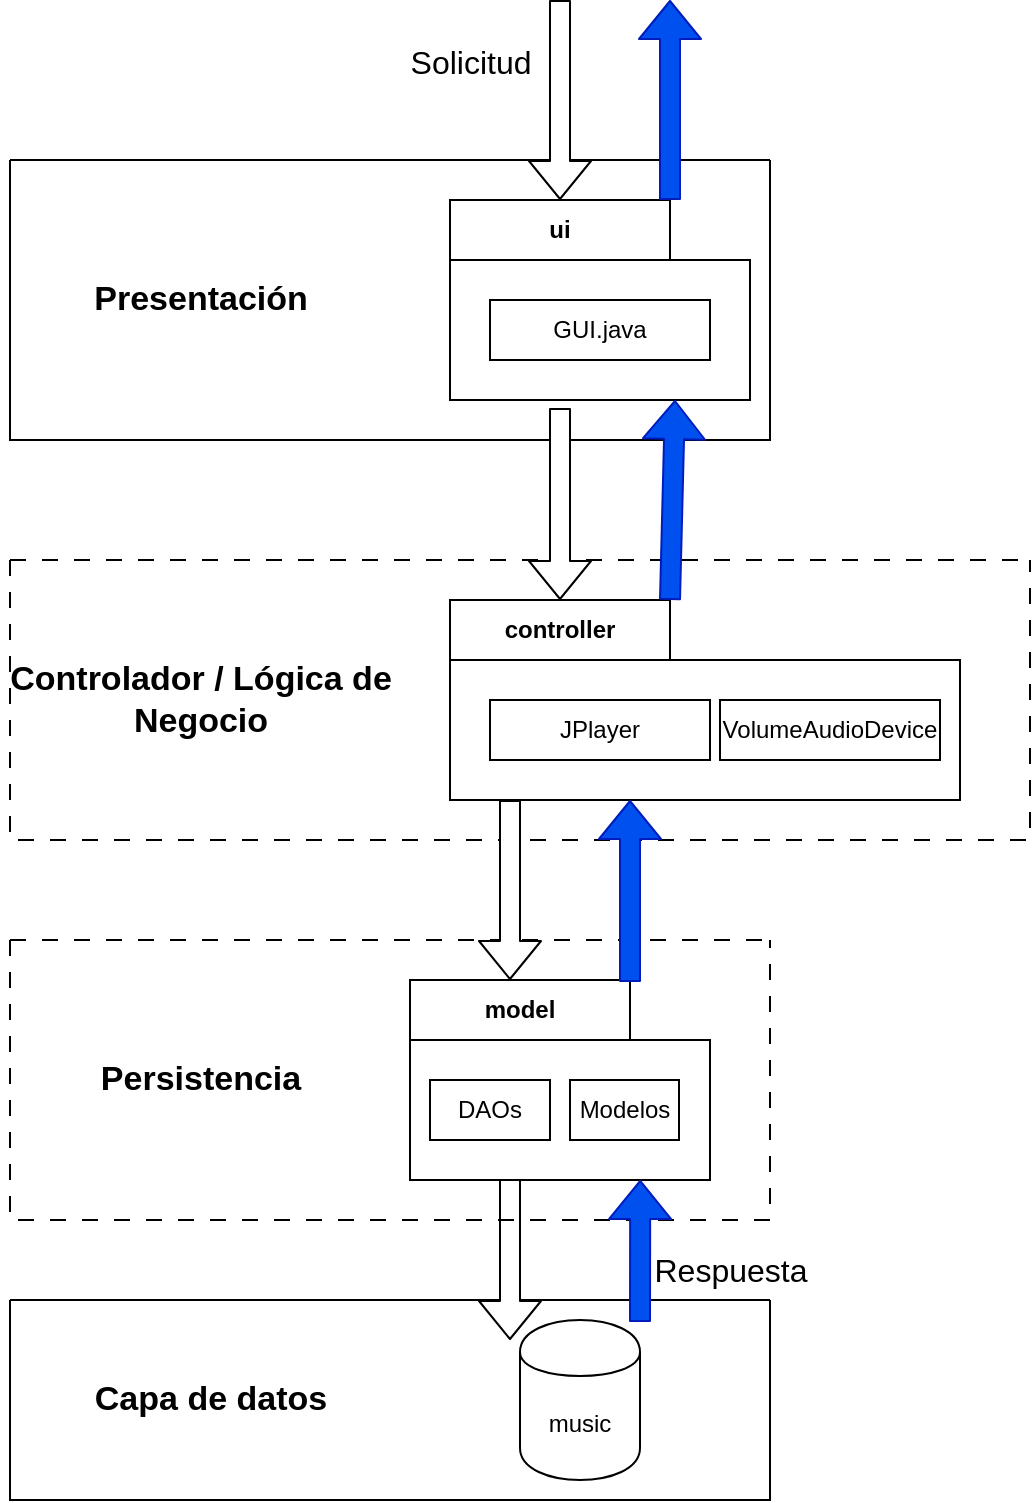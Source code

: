 <mxfile>
    <diagram id="WDZFgPbYYEUMl3GF2dzZ" name="Page-1">
        <mxGraphModel dx="831" dy="693" grid="1" gridSize="10" guides="1" tooltips="1" connect="1" arrows="1" fold="1" page="1" pageScale="1" pageWidth="850" pageHeight="1100" math="0" shadow="0">
            <root>
                <mxCell id="0"/>
                <mxCell id="1" parent="0"/>
                <mxCell id="2" value="" style="swimlane;startSize=0;" vertex="1" parent="1">
                    <mxGeometry x="110" y="880" width="380" height="100" as="geometry">
                        <mxRectangle x="140" y="230" width="50" height="40" as="alternateBounds"/>
                    </mxGeometry>
                </mxCell>
                <mxCell id="5" value="music" style="shape=cylinder;whiteSpace=wrap;html=1;boundedLbl=1;backgroundOutline=1;" vertex="1" parent="2">
                    <mxGeometry x="255" y="10" width="60" height="80" as="geometry"/>
                </mxCell>
                <mxCell id="6" value="Capa de datos" style="text;html=1;align=center;verticalAlign=middle;resizable=0;points=[];autosize=1;strokeColor=none;fillColor=none;fontStyle=1;fontSize=17;" vertex="1" parent="2">
                    <mxGeometry x="35" y="35" width="130" height="30" as="geometry"/>
                </mxCell>
                <mxCell id="31" style="edgeStyle=none;html=1;shape=flexArrow;fillColor=light-dark(#FFFFFF,#FF8000);strokeColor=light-dark(#000000,#FFB366);" edge="1" parent="2">
                    <mxGeometry relative="1" as="geometry">
                        <mxPoint x="250" y="20" as="targetPoint"/>
                        <mxPoint x="250" y="-61" as="sourcePoint"/>
                    </mxGeometry>
                </mxCell>
                <mxCell id="7" value="" style="swimlane;startSize=0;dashed=1;dashPattern=8 8;" vertex="1" parent="1">
                    <mxGeometry x="110" y="700" width="380" height="140" as="geometry"/>
                </mxCell>
                <mxCell id="11" value="Persistencia" style="text;html=1;align=center;verticalAlign=middle;resizable=0;points=[];autosize=1;strokeColor=none;fillColor=none;fontStyle=1;fontSize=17;" vertex="1" parent="7">
                    <mxGeometry x="40" y="55" width="110" height="30" as="geometry"/>
                </mxCell>
                <mxCell id="23" value="model" style="shape=folder;fontStyle=1;tabWidth=110;tabHeight=30;tabPosition=left;html=1;boundedLbl=1;labelInHeader=1;container=1;collapsible=0;recursiveResize=0;whiteSpace=wrap;" vertex="1" parent="7">
                    <mxGeometry x="200" y="20" width="150" height="100" as="geometry"/>
                </mxCell>
                <mxCell id="24" value="DAOs" style="html=1;whiteSpace=wrap;" vertex="1" parent="23">
                    <mxGeometry width="60" height="30" relative="1" as="geometry">
                        <mxPoint x="10" y="50" as="offset"/>
                    </mxGeometry>
                </mxCell>
                <mxCell id="25" value="Modelos" style="html=1;whiteSpace=wrap;" vertex="1" parent="23">
                    <mxGeometry x="80" y="50" width="54.5" height="30" as="geometry"/>
                </mxCell>
                <mxCell id="12" value="" style="swimlane;startSize=0;dashed=1;dashPattern=8 8;" vertex="1" parent="1">
                    <mxGeometry x="110" y="510" width="510" height="140" as="geometry"/>
                </mxCell>
                <mxCell id="14" value="Controlador / Lógica de&lt;div&gt;Negocio&lt;/div&gt;" style="text;html=1;align=center;verticalAlign=middle;resizable=0;points=[];autosize=1;strokeColor=none;fillColor=none;fontStyle=1;fontSize=17;" vertex="1" parent="12">
                    <mxGeometry x="-5" y="45" width="200" height="50" as="geometry"/>
                </mxCell>
                <mxCell id="20" value="controller" style="shape=folder;fontStyle=1;tabWidth=110;tabHeight=30;tabPosition=left;html=1;boundedLbl=1;labelInHeader=1;container=1;collapsible=0;recursiveResize=0;whiteSpace=wrap;" vertex="1" parent="12">
                    <mxGeometry x="220" y="20" width="255" height="100" as="geometry"/>
                </mxCell>
                <mxCell id="21" value="JPlayer" style="html=1;whiteSpace=wrap;" vertex="1" parent="20">
                    <mxGeometry width="110" height="30" relative="1" as="geometry">
                        <mxPoint x="20" y="50" as="offset"/>
                    </mxGeometry>
                </mxCell>
                <mxCell id="22" value="VolumeAudioDevice" style="html=1;whiteSpace=wrap;" vertex="1" parent="20">
                    <mxGeometry x="135" y="50" width="110" height="30" as="geometry"/>
                </mxCell>
                <mxCell id="15" value="" style="swimlane;startSize=0;" vertex="1" parent="1">
                    <mxGeometry x="110" y="310" width="380" height="140" as="geometry"/>
                </mxCell>
                <mxCell id="17" value="Presentación" style="text;html=1;align=center;verticalAlign=middle;resizable=0;points=[];autosize=1;strokeColor=none;fillColor=none;fontStyle=1;fontSize=17;" vertex="1" parent="15">
                    <mxGeometry x="35" y="55" width="120" height="30" as="geometry"/>
                </mxCell>
                <mxCell id="18" value="ui" style="shape=folder;fontStyle=1;tabWidth=110;tabHeight=30;tabPosition=left;html=1;boundedLbl=1;labelInHeader=1;container=1;collapsible=0;recursiveResize=0;whiteSpace=wrap;" vertex="1" parent="15">
                    <mxGeometry x="220" y="20" width="150" height="100" as="geometry"/>
                </mxCell>
                <mxCell id="19" value="GUI.java" style="html=1;whiteSpace=wrap;" vertex="1" parent="18">
                    <mxGeometry width="110" height="30" relative="1" as="geometry">
                        <mxPoint x="20" y="50" as="offset"/>
                    </mxGeometry>
                </mxCell>
                <mxCell id="37" style="edgeStyle=none;html=1;shape=flexArrow;fillColor=#0050ef;strokeColor=#001DBC;exitX=0;exitY=0;exitDx=110;exitDy=0;exitPerimeter=0;" edge="1" parent="15">
                    <mxGeometry relative="1" as="geometry">
                        <mxPoint x="330" y="-80" as="targetPoint"/>
                        <mxPoint x="330" y="20" as="sourcePoint"/>
                    </mxGeometry>
                </mxCell>
                <mxCell id="26" style="edgeStyle=none;html=1;entryX=0;entryY=0;entryDx=55;entryDy=0;entryPerimeter=0;shape=flexArrow;fillColor=light-dark(#FFFFFF,#FF8000);strokeColor=light-dark(#000000,#FFB366);" edge="1" parent="1" target="18">
                    <mxGeometry relative="1" as="geometry">
                        <mxPoint x="300" y="240" as="targetPoint"/>
                        <mxPoint x="385" y="230" as="sourcePoint"/>
                    </mxGeometry>
                </mxCell>
                <mxCell id="27" value="&lt;font style=&quot;font-size: 16px;&quot;&gt;Solicitud&lt;/font&gt;" style="edgeLabel;html=1;align=center;verticalAlign=middle;resizable=0;points=[];" vertex="1" connectable="0" parent="26">
                    <mxGeometry x="-0.38" y="1" relative="1" as="geometry">
                        <mxPoint x="-46" as="offset"/>
                    </mxGeometry>
                </mxCell>
                <mxCell id="28" style="edgeStyle=none;html=1;shape=flexArrow;fillColor=light-dark(#FFFFFF,#FF8000);strokeColor=light-dark(#000000,#FFB366);entryX=0;entryY=0;entryDx=55;entryDy=0;entryPerimeter=0;" edge="1" parent="1" target="20">
                    <mxGeometry relative="1" as="geometry">
                        <mxPoint x="370" y="529" as="targetPoint"/>
                        <mxPoint x="385" y="434" as="sourcePoint"/>
                    </mxGeometry>
                </mxCell>
                <mxCell id="30" style="edgeStyle=none;html=1;shape=flexArrow;fillColor=light-dark(#FFFFFF,#FF8000);strokeColor=light-dark(#000000,#FFB366);" edge="1" parent="1">
                    <mxGeometry relative="1" as="geometry">
                        <mxPoint x="360" y="720" as="targetPoint"/>
                        <mxPoint x="360" y="630" as="sourcePoint"/>
                    </mxGeometry>
                </mxCell>
                <mxCell id="32" style="edgeStyle=none;html=1;shape=flexArrow;fillColor=#0050ef;strokeColor=#001DBC;" edge="1" parent="1">
                    <mxGeometry relative="1" as="geometry">
                        <mxPoint x="425.1" y="820" as="targetPoint"/>
                        <mxPoint x="425" y="890.98" as="sourcePoint"/>
                    </mxGeometry>
                </mxCell>
                <mxCell id="33" value="&lt;font style=&quot;font-size: 16px;&quot;&gt;Respuesta&lt;/font&gt;" style="text;html=1;align=center;verticalAlign=middle;resizable=0;points=[];autosize=1;strokeColor=none;fillColor=none;" vertex="1" parent="1">
                    <mxGeometry x="420" y="850" width="100" height="30" as="geometry"/>
                </mxCell>
                <mxCell id="34" style="edgeStyle=none;html=1;shape=flexArrow;fillColor=#0050ef;strokeColor=#001DBC;" edge="1" parent="1">
                    <mxGeometry relative="1" as="geometry">
                        <mxPoint x="420" y="630" as="targetPoint"/>
                        <mxPoint x="420" y="720.98" as="sourcePoint"/>
                    </mxGeometry>
                </mxCell>
                <mxCell id="35" style="edgeStyle=none;html=1;shape=flexArrow;fillColor=#0050ef;strokeColor=#001DBC;entryX=0.75;entryY=1;entryDx=0;entryDy=0;entryPerimeter=0;exitX=0;exitY=0;exitDx=110;exitDy=0;exitPerimeter=0;" edge="1" parent="1" source="20" target="18">
                    <mxGeometry relative="1" as="geometry">
                        <mxPoint x="440.1" y="460" as="targetPoint"/>
                        <mxPoint x="450" y="530" as="sourcePoint"/>
                    </mxGeometry>
                </mxCell>
            </root>
        </mxGraphModel>
    </diagram>
</mxfile>
